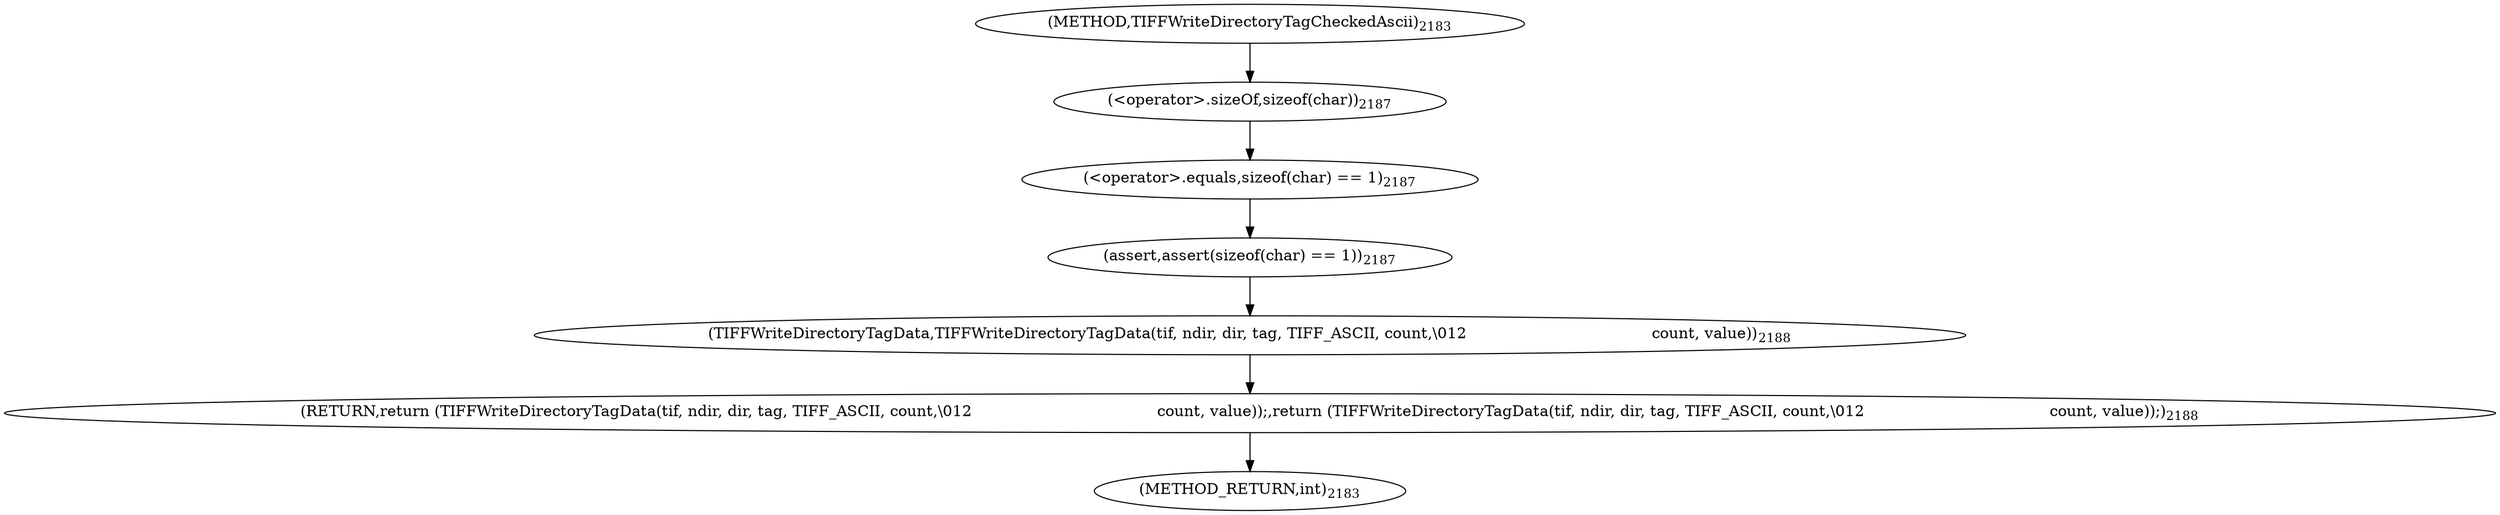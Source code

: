 digraph "TIFFWriteDirectoryTagCheckedAscii" {  
"69861" [label = <(assert,assert(sizeof(char) == 1))<SUB>2187</SUB>> ]
"69866" [label = <(RETURN,return (TIFFWriteDirectoryTagData(tif, ndir, dir, tag, TIFF_ASCII, count,\012                                      count, value));,return (TIFFWriteDirectoryTagData(tif, ndir, dir, tag, TIFF_ASCII, count,\012                                      count, value));)<SUB>2188</SUB>> ]
"69862" [label = <(&lt;operator&gt;.equals,sizeof(char) == 1)<SUB>2187</SUB>> ]
"69867" [label = <(TIFFWriteDirectoryTagData,TIFFWriteDirectoryTagData(tif, ndir, dir, tag, TIFF_ASCII, count,\012                                      count, value))<SUB>2188</SUB>> ]
"69863" [label = <(&lt;operator&gt;.sizeOf,sizeof(char))<SUB>2187</SUB>> ]
"69853" [label = <(METHOD,TIFFWriteDirectoryTagCheckedAscii)<SUB>2183</SUB>> ]
"69876" [label = <(METHOD_RETURN,int)<SUB>2183</SUB>> ]
  "69861" -> "69867" 
  "69866" -> "69876" 
  "69862" -> "69861" 
  "69867" -> "69866" 
  "69863" -> "69862" 
  "69853" -> "69863" 
}

